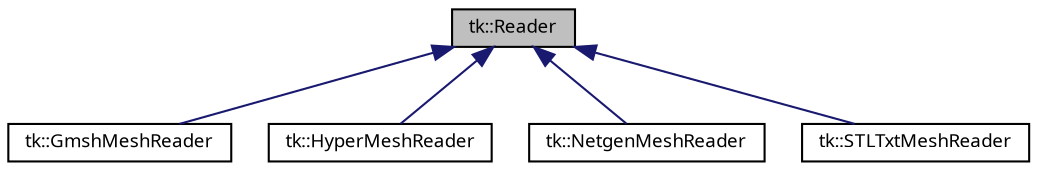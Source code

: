 digraph "tk::Reader"
{
 // INTERACTIVE_SVG=YES
  bgcolor="transparent";
  edge [fontname="sans-serif",fontsize="9",labelfontname="sans-serif",labelfontsize="9"];
  node [fontname="sans-serif",fontsize="9",shape=record];
  Node1 [label="tk::Reader",height=0.2,width=0.4,color="black", fillcolor="grey75", style="filled", fontcolor="black"];
  Node1 -> Node2 [dir="back",color="midnightblue",fontsize="9",style="solid",fontname="sans-serif"];
  Node2 [label="tk::GmshMeshReader",height=0.2,width=0.4,color="black",URL="$classtk_1_1_gmsh_mesh_reader.html"];
  Node1 -> Node3 [dir="back",color="midnightblue",fontsize="9",style="solid",fontname="sans-serif"];
  Node3 [label="tk::HyperMeshReader",height=0.2,width=0.4,color="black",URL="$classtk_1_1_hyper_mesh_reader.html",tooltip="HyperMeshReader : tk::Reader. "];
  Node1 -> Node4 [dir="back",color="midnightblue",fontsize="9",style="solid",fontname="sans-serif"];
  Node4 [label="tk::NetgenMeshReader",height=0.2,width=0.4,color="black",URL="$classtk_1_1_netgen_mesh_reader.html",tooltip="NetgenMeshReader : tk::Reader. "];
  Node1 -> Node5 [dir="back",color="midnightblue",fontsize="9",style="solid",fontname="sans-serif"];
  Node5 [label="tk::STLTxtMeshReader",height=0.2,width=0.4,color="black",URL="$classtk_1_1_s_t_l_txt_mesh_reader.html",tooltip="STLTxtMeshReader : tk::Reader. "];
}
